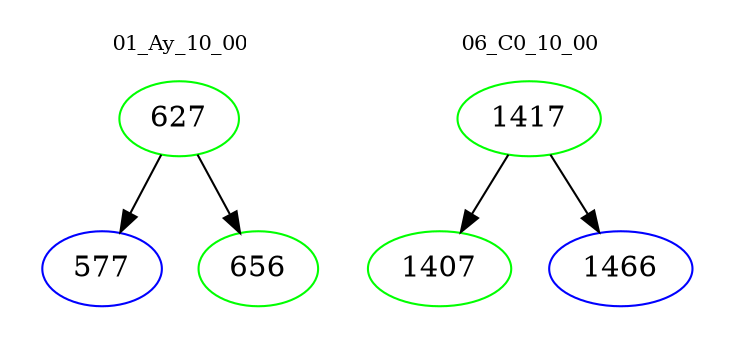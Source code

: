 digraph{
subgraph cluster_0 {
color = white
label = "01_Ay_10_00";
fontsize=10;
T0_627 [label="627", color="green"]
T0_627 -> T0_577 [color="black"]
T0_577 [label="577", color="blue"]
T0_627 -> T0_656 [color="black"]
T0_656 [label="656", color="green"]
}
subgraph cluster_1 {
color = white
label = "06_C0_10_00";
fontsize=10;
T1_1417 [label="1417", color="green"]
T1_1417 -> T1_1407 [color="black"]
T1_1407 [label="1407", color="green"]
T1_1417 -> T1_1466 [color="black"]
T1_1466 [label="1466", color="blue"]
}
}
